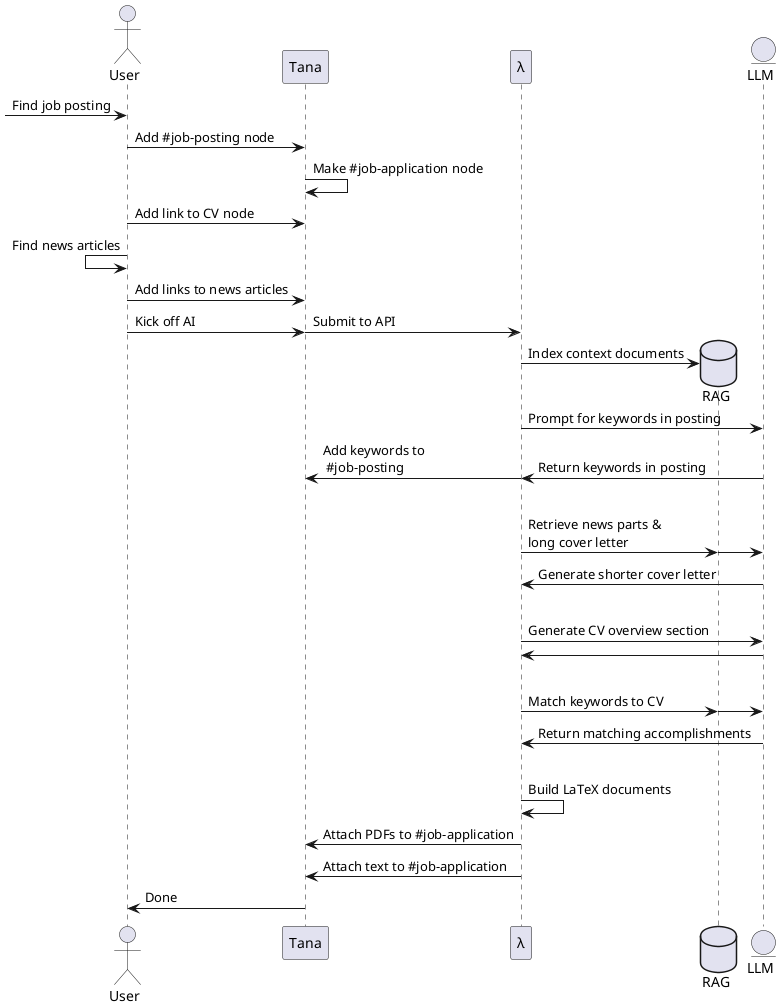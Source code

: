 @startuml
'https://plantuml.com/sequence-diagram

'- What does wild success look like?
'  - I see a job posting that looks interesting and make a new [job-posting](https://app.tana.inc?nodeid=JemTzGdaZRyv) node with its information.
'    - Add info about the job title, link to the posting, and related news articles
'    - Add a link to my CV node
'  - A Tana command kicks off an AWS serverless app that creates a RAG graph with my CV and specific job information
'  - The app finds keywords in the job posting and fills out more detail from the news articles. It then matches that to specifics of my CV
'    - Adds keywords to the [job-posting](https://app.tana.inc?nodeid=JemTzGdaZRyv) node.
'    - Creates a corresponding [job-application](https://app.tana.inc?nodeid=dV79sk7jwyHY) node.
'  - The app condenses a long form cover letter to focus on the areas relevant to the job.
'  - The app chooses the best bullet points for my CV and shortens the cover letter to make an overview section.
'  - The app makes LaTeX code and generates PDFs for each document.
'  - The app attaches the PDF documents and the text of the cover letter to Tana.

!pragma teoz true

actor "User" as U
participant "Tana" as T
participant λ as A
database RAG as R
entity LLM as L

[-> U: Find job posting
U -> T: Add #job-posting node
T -> T: Make #job-application node
U -> T: Add link to CV node
U <- U: Find news articles
U -> T: Add links to news articles
U -> T: Kick off AI
& T -> A: Submit to API
A -> R **: Index context documents
A -> L: Prompt for keywords in posting
L -> A: Return keywords in posting
& A -> T: Add keywords to\n #job-posting
|||
A -> R: Retrieve news parts & \nlong cover letter
& R -> L
L -> A: Generate shorter cover letter
|||
A -> L: Generate CV overview section
L -> A
|||
A -> R: Match keywords to CV
& R -> L
L -> A: Return matching accomplishments
|||
A -> A: Build LaTeX documents
A -> T: Attach PDFs to #job-application
A -> T: Attach text to #job-application

T -> U: Done

@enduml
